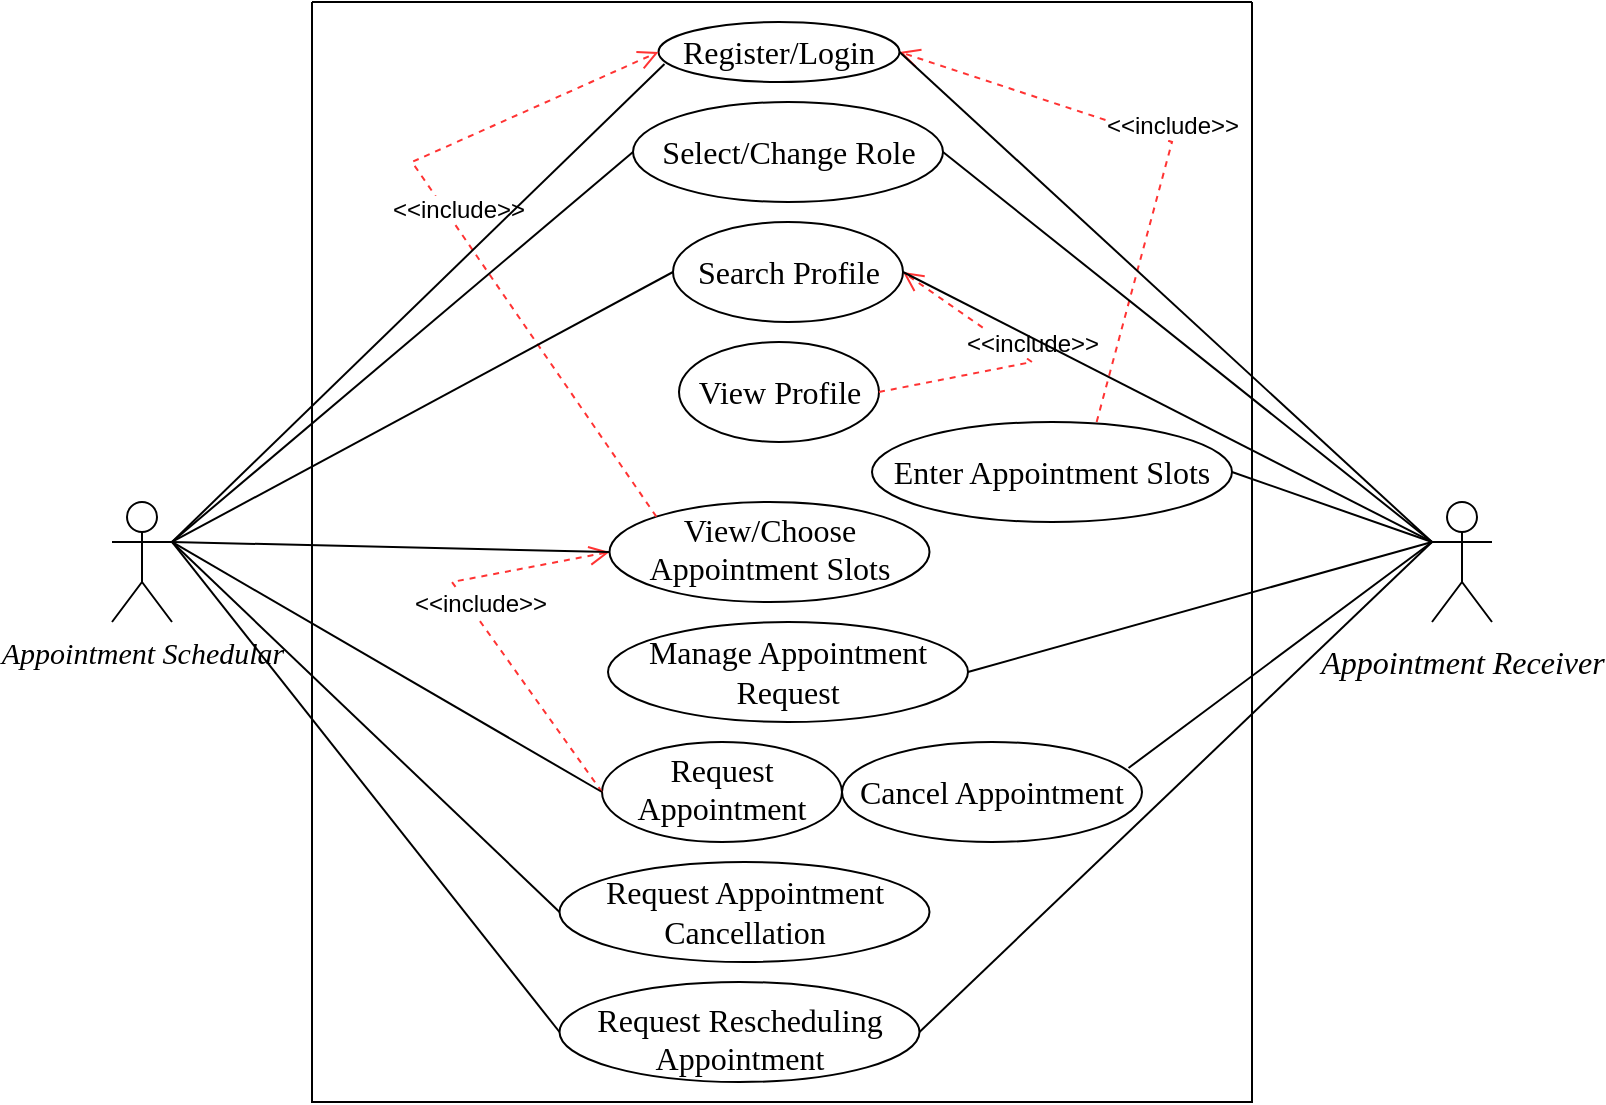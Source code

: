 <mxfile version="20.5.3" type="github">
  <diagram id="lvOmDgzRvjtnipGTjZTB" name="Page-1">
    <mxGraphModel dx="1038" dy="564" grid="1" gridSize="10" guides="1" tooltips="1" connect="1" arrows="1" fold="1" page="1" pageScale="1" pageWidth="850" pageHeight="1100" math="0" shadow="0">
      <root>
        <mxCell id="0" />
        <mxCell id="1" parent="0" />
        <mxCell id="_REt8d7B9zjdkL0efPJs-1" value="Appointment Schedular" style="shape=umlActor;verticalLabelPosition=bottom;verticalAlign=top;outlineConnect=0;fontFamily=Times New Roman;html=1;fontSize=15;horizontal=1;fontStyle=2" parent="1" vertex="1">
          <mxGeometry x="90" y="300" width="30" height="60" as="geometry" />
        </mxCell>
        <mxCell id="_REt8d7B9zjdkL0efPJs-2" value="" style="swimlane;startSize=0;" parent="1" vertex="1">
          <mxGeometry x="190" y="50" width="470" height="550" as="geometry">
            <mxRectangle x="170" y="60" width="50" height="40" as="alternateBounds" />
          </mxGeometry>
        </mxCell>
        <mxCell id="_REt8d7B9zjdkL0efPJs-4" value="&lt;div&gt;Search Profile&lt;/div&gt;" style="ellipse;whiteSpace=wrap;html=1;fontFamily=Times New Roman;fontSize=16;" parent="_REt8d7B9zjdkL0efPJs-2" vertex="1">
          <mxGeometry x="180.5" y="110" width="115" height="50" as="geometry" />
        </mxCell>
        <mxCell id="_REt8d7B9zjdkL0efPJs-6" value="&lt;div&gt;View Profile&lt;/div&gt;" style="ellipse;whiteSpace=wrap;html=1;fontFamily=Times New Roman;fontSize=16;verticalAlign=middle;" parent="_REt8d7B9zjdkL0efPJs-2" vertex="1">
          <mxGeometry x="183.5" y="170" width="100" height="50" as="geometry" />
        </mxCell>
        <mxCell id="_REt8d7B9zjdkL0efPJs-9" value="Request Rescheduling Appointment" style="ellipse;whiteSpace=wrap;html=1;fontFamily=Times New Roman;fontSize=16;verticalAlign=bottom;" parent="_REt8d7B9zjdkL0efPJs-2" vertex="1">
          <mxGeometry x="123.75" y="490" width="180" height="50" as="geometry" />
        </mxCell>
        <mxCell id="_REt8d7B9zjdkL0efPJs-10" value="Request Appointment Cancellation" style="ellipse;whiteSpace=wrap;html=1;fontFamily=Times New Roman;fontSize=16;" parent="_REt8d7B9zjdkL0efPJs-2" vertex="1">
          <mxGeometry x="123.75" y="430" width="185" height="50" as="geometry" />
        </mxCell>
        <mxCell id="_REt8d7B9zjdkL0efPJs-11" value="Enter Appointment Slots" style="ellipse;whiteSpace=wrap;html=1;fontFamily=Times New Roman;fontSize=16;verticalAlign=middle;" parent="_REt8d7B9zjdkL0efPJs-2" vertex="1">
          <mxGeometry x="280" y="210" width="180" height="50" as="geometry" />
        </mxCell>
        <mxCell id="_REt8d7B9zjdkL0efPJs-12" value="Register/Login" style="ellipse;whiteSpace=wrap;html=1;fontFamily=Times New Roman;fontSize=16;verticalAlign=middle;spacing=0;" parent="_REt8d7B9zjdkL0efPJs-2" vertex="1">
          <mxGeometry x="173.25" y="10" width="120.5" height="30" as="geometry" />
        </mxCell>
        <mxCell id="eb6TFfp-bG-CCK0Az0Hd-1" value="&amp;lt;&amp;lt;include&amp;gt;&amp;gt;" style="verticalAlign=bottom;endArrow=open;dashed=1;endSize=8;rounded=0;fontSize=12;entryX=1;entryY=0.5;entryDx=0;entryDy=0;fontColor=#000000;labelBorderColor=none;html=1;strokeColor=#FF3333;exitX=1;exitY=0.5;exitDx=0;exitDy=0;" parent="_REt8d7B9zjdkL0efPJs-2" source="_REt8d7B9zjdkL0efPJs-6" target="_REt8d7B9zjdkL0efPJs-4" edge="1">
          <mxGeometry relative="1" as="geometry">
            <mxPoint x="255" y="115" as="sourcePoint" />
            <mxPoint x="155" y="265" as="targetPoint" />
            <Array as="points">
              <mxPoint x="360" y="180" />
            </Array>
          </mxGeometry>
        </mxCell>
        <mxCell id="_REt8d7B9zjdkL0efPJs-5" value="View/Choose Appointment Slots" style="ellipse;whiteSpace=wrap;html=1;fontFamily=Times New Roman;fontSize=16;verticalAlign=top;spacing=0;" parent="_REt8d7B9zjdkL0efPJs-2" vertex="1">
          <mxGeometry x="148.75" y="250" width="160" height="50" as="geometry" />
        </mxCell>
        <mxCell id="_REt8d7B9zjdkL0efPJs-8" value="Request Appointment" style="ellipse;whiteSpace=wrap;html=1;fontFamily=Times New Roman;fontSize=16;verticalAlign=top;spacing=0;" parent="_REt8d7B9zjdkL0efPJs-2" vertex="1">
          <mxGeometry x="145" y="370" width="120" height="50" as="geometry" />
        </mxCell>
        <mxCell id="eb6TFfp-bG-CCK0Az0Hd-5" value="Cancel Appointment" style="ellipse;whiteSpace=wrap;html=1;fontFamily=Times New Roman;fontSize=16;verticalAlign=middle;" parent="_REt8d7B9zjdkL0efPJs-2" vertex="1">
          <mxGeometry x="265" y="370" width="150" height="50" as="geometry" />
        </mxCell>
        <mxCell id="39TF0AT_lqtiL9UudRA2-2" value="&amp;lt;&amp;lt;include&amp;gt;&amp;gt;" style="verticalAlign=bottom;endArrow=open;dashed=1;endSize=8;rounded=0;fontSize=12;entryX=1;entryY=0.5;entryDx=0;entryDy=0;fontColor=#000000;labelBorderColor=none;html=1;strokeColor=#FF3333;exitX=0.624;exitY=0;exitDx=0;exitDy=0;exitPerimeter=0;" parent="_REt8d7B9zjdkL0efPJs-2" source="_REt8d7B9zjdkL0efPJs-11" target="_REt8d7B9zjdkL0efPJs-12" edge="1">
          <mxGeometry relative="1" as="geometry">
            <mxPoint x="25" y="145" as="sourcePoint" />
            <mxPoint x="25" y="70" as="targetPoint" />
            <Array as="points">
              <mxPoint x="430" y="70" />
            </Array>
          </mxGeometry>
        </mxCell>
        <mxCell id="39TF0AT_lqtiL9UudRA2-4" value="&amp;lt;&amp;lt;include&amp;gt;&amp;gt;" style="verticalAlign=bottom;endArrow=open;dashed=1;endSize=8;rounded=0;fontSize=12;entryX=0;entryY=0.5;entryDx=0;entryDy=0;fontColor=#000000;labelBorderColor=none;html=1;strokeColor=#FF3333;exitX=0;exitY=0;exitDx=0;exitDy=0;" parent="_REt8d7B9zjdkL0efPJs-2" source="_REt8d7B9zjdkL0efPJs-5" target="_REt8d7B9zjdkL0efPJs-12" edge="1">
          <mxGeometry relative="1" as="geometry">
            <mxPoint x="10" y="260" as="sourcePoint" />
            <mxPoint x="13" y="190" as="targetPoint" />
            <Array as="points">
              <mxPoint x="50" y="80" />
            </Array>
          </mxGeometry>
        </mxCell>
        <mxCell id="39TF0AT_lqtiL9UudRA2-5" value="&amp;lt;&amp;lt;include&amp;gt;&amp;gt;" style="verticalAlign=bottom;endArrow=open;dashed=1;endSize=8;rounded=0;fontSize=12;entryX=0;entryY=0.5;entryDx=0;entryDy=0;fontColor=#000000;labelBorderColor=none;html=1;strokeColor=#FF3333;exitX=0;exitY=0.5;exitDx=0;exitDy=0;" parent="_REt8d7B9zjdkL0efPJs-2" source="_REt8d7B9zjdkL0efPJs-8" target="_REt8d7B9zjdkL0efPJs-5" edge="1">
          <mxGeometry relative="1" as="geometry">
            <mxPoint x="20" y="295" as="sourcePoint" />
            <mxPoint x="23" y="225" as="targetPoint" />
            <Array as="points">
              <mxPoint x="70" y="290" />
            </Array>
          </mxGeometry>
        </mxCell>
        <mxCell id="03ECuuHb7yugv9BrIzod-2" value="&lt;div&gt;Select/Change Role&lt;br&gt;&lt;/div&gt;" style="ellipse;whiteSpace=wrap;html=1;fontFamily=Times New Roman;fontSize=16;verticalAlign=middle;" parent="_REt8d7B9zjdkL0efPJs-2" vertex="1">
          <mxGeometry x="160.5" y="50" width="155" height="50" as="geometry" />
        </mxCell>
        <mxCell id="-hGEcgP5tRJAI1TSPwoL-1" value="Manage Appointment Request" style="ellipse;whiteSpace=wrap;html=1;fontFamily=Times New Roman;fontSize=16;verticalAlign=middle;" vertex="1" parent="_REt8d7B9zjdkL0efPJs-2">
          <mxGeometry x="148" y="310" width="180" height="50" as="geometry" />
        </mxCell>
        <mxCell id="_REt8d7B9zjdkL0efPJs-14" value="&lt;div&gt;Appointment Receiver&lt;/div&gt;&lt;div&gt;&lt;br&gt;&lt;/div&gt;" style="shape=umlActor;verticalLabelPosition=bottom;verticalAlign=middle;html=1;fontFamily=Times New Roman;fontSize=16;horizontal=1;fontStyle=2" parent="1" vertex="1">
          <mxGeometry x="750" y="300" width="30" height="60" as="geometry" />
        </mxCell>
        <mxCell id="_REt8d7B9zjdkL0efPJs-15" value="" style="endArrow=none;html=1;rounded=0;fontFamily=Times New Roman;fontSize=15;fontColor=#FF3333;exitX=1;exitY=0.5;exitDx=0;exitDy=0;entryX=0;entryY=0.333;entryDx=0;entryDy=0;entryPerimeter=0;" parent="1" source="_REt8d7B9zjdkL0efPJs-12" target="_REt8d7B9zjdkL0efPJs-14" edge="1">
          <mxGeometry width="50" height="50" relative="1" as="geometry">
            <mxPoint x="463" y="145" as="sourcePoint" />
            <mxPoint x="600" y="400" as="targetPoint" />
          </mxGeometry>
        </mxCell>
        <mxCell id="_REt8d7B9zjdkL0efPJs-16" value="" style="endArrow=none;html=1;rounded=0;fontFamily=Times New Roman;fontSize=15;fontColor=#FF3333;entryX=1;entryY=0.333;entryDx=0;entryDy=0;entryPerimeter=0;exitX=0;exitY=0.5;exitDx=0;exitDy=0;" parent="1" source="_REt8d7B9zjdkL0efPJs-8" target="_REt8d7B9zjdkL0efPJs-1" edge="1">
          <mxGeometry width="50" height="50" relative="1" as="geometry">
            <mxPoint x="270" y="440" as="sourcePoint" />
            <mxPoint x="320" y="390" as="targetPoint" />
          </mxGeometry>
        </mxCell>
        <mxCell id="_REt8d7B9zjdkL0efPJs-18" value="" style="endArrow=none;html=1;rounded=0;fontFamily=Times New Roman;fontSize=15;fontColor=#FF3333;exitX=1;exitY=0.333;exitDx=0;exitDy=0;exitPerimeter=0;entryX=0;entryY=0.5;entryDx=0;entryDy=0;" parent="1" source="_REt8d7B9zjdkL0efPJs-1" target="_REt8d7B9zjdkL0efPJs-4" edge="1">
          <mxGeometry width="50" height="50" relative="1" as="geometry">
            <mxPoint x="290" y="290" as="sourcePoint" />
            <mxPoint x="340" y="240" as="targetPoint" />
          </mxGeometry>
        </mxCell>
        <mxCell id="_REt8d7B9zjdkL0efPJs-19" value="" style="endArrow=none;html=1;rounded=0;fontFamily=Times New Roman;fontSize=15;fontColor=#FF3333;entryX=0;entryY=0.333;entryDx=0;entryDy=0;entryPerimeter=0;exitX=1;exitY=0.5;exitDx=0;exitDy=0;" parent="1" source="_REt8d7B9zjdkL0efPJs-4" target="_REt8d7B9zjdkL0efPJs-14" edge="1">
          <mxGeometry width="50" height="50" relative="1" as="geometry">
            <mxPoint x="470" y="260" as="sourcePoint" />
            <mxPoint x="520" y="210" as="targetPoint" />
          </mxGeometry>
        </mxCell>
        <mxCell id="_REt8d7B9zjdkL0efPJs-22" value="" style="endArrow=none;html=1;rounded=0;fontFamily=Times New Roman;fontSize=15;fontColor=#FF3333;exitX=1;exitY=0.333;exitDx=0;exitDy=0;exitPerimeter=0;entryX=0;entryY=0.5;entryDx=0;entryDy=0;" parent="1" source="_REt8d7B9zjdkL0efPJs-1" target="_REt8d7B9zjdkL0efPJs-5" edge="1">
          <mxGeometry width="50" height="50" relative="1" as="geometry">
            <mxPoint x="360" y="390" as="sourcePoint" />
            <mxPoint x="310" y="375" as="targetPoint" />
          </mxGeometry>
        </mxCell>
        <mxCell id="_REt8d7B9zjdkL0efPJs-23" value="" style="endArrow=none;html=1;rounded=0;fontFamily=Times New Roman;fontSize=15;fontColor=#FF3333;exitX=1;exitY=0.333;exitDx=0;exitDy=0;exitPerimeter=0;entryX=0;entryY=0.5;entryDx=0;entryDy=0;" parent="1" source="_REt8d7B9zjdkL0efPJs-1" target="_REt8d7B9zjdkL0efPJs-9" edge="1">
          <mxGeometry width="50" height="50" relative="1" as="geometry">
            <mxPoint x="360" y="390" as="sourcePoint" />
            <mxPoint x="410" y="340" as="targetPoint" />
          </mxGeometry>
        </mxCell>
        <mxCell id="_REt8d7B9zjdkL0efPJs-24" value="" style="endArrow=none;html=1;rounded=0;fontFamily=Times New Roman;fontSize=15;fontColor=#FF3333;exitX=1;exitY=0.5;exitDx=0;exitDy=0;entryX=0;entryY=0.333;entryDx=0;entryDy=0;entryPerimeter=0;" parent="1" source="_REt8d7B9zjdkL0efPJs-9" target="_REt8d7B9zjdkL0efPJs-14" edge="1">
          <mxGeometry width="50" height="50" relative="1" as="geometry">
            <mxPoint x="500" y="290" as="sourcePoint" />
            <mxPoint x="780" y="270" as="targetPoint" />
          </mxGeometry>
        </mxCell>
        <mxCell id="_REt8d7B9zjdkL0efPJs-25" value="" style="endArrow=none;html=1;rounded=0;fontFamily=Times New Roman;fontSize=15;fontColor=#FF3333;exitX=0;exitY=0.5;exitDx=0;exitDy=0;entryX=1;entryY=0.333;entryDx=0;entryDy=0;entryPerimeter=0;" parent="1" source="_REt8d7B9zjdkL0efPJs-10" target="_REt8d7B9zjdkL0efPJs-1" edge="1">
          <mxGeometry width="50" height="50" relative="1" as="geometry">
            <mxPoint x="360" y="390" as="sourcePoint" />
            <mxPoint x="410" y="340" as="targetPoint" />
          </mxGeometry>
        </mxCell>
        <mxCell id="_REt8d7B9zjdkL0efPJs-26" value="" style="endArrow=none;html=1;rounded=0;fontFamily=Times New Roman;fontSize=15;fontColor=#FF3333;entryX=0;entryY=0.333;entryDx=0;entryDy=0;entryPerimeter=0;exitX=1;exitY=0.5;exitDx=0;exitDy=0;" parent="1" source="_REt8d7B9zjdkL0efPJs-11" target="_REt8d7B9zjdkL0efPJs-14" edge="1">
          <mxGeometry width="50" height="50" relative="1" as="geometry">
            <mxPoint x="360" y="390" as="sourcePoint" />
            <mxPoint x="410" y="340" as="targetPoint" />
          </mxGeometry>
        </mxCell>
        <mxCell id="_REt8d7B9zjdkL0efPJs-27" value="" style="endArrow=none;html=1;rounded=0;fontFamily=Times New Roman;fontSize=15;fontColor=#FF3333;exitX=1;exitY=0.333;exitDx=0;exitDy=0;exitPerimeter=0;entryX=0.025;entryY=0.7;entryDx=0;entryDy=0;entryPerimeter=0;" parent="1" source="_REt8d7B9zjdkL0efPJs-1" target="_REt8d7B9zjdkL0efPJs-12" edge="1">
          <mxGeometry width="50" height="50" relative="1" as="geometry">
            <mxPoint x="360" y="390" as="sourcePoint" />
            <mxPoint x="410" y="340" as="targetPoint" />
          </mxGeometry>
        </mxCell>
        <mxCell id="eb6TFfp-bG-CCK0Az0Hd-6" value="" style="endArrow=none;html=1;rounded=0;labelBorderColor=none;strokeColor=#000000;fontSize=12;fontColor=#000000;entryX=0.955;entryY=0.26;entryDx=0;entryDy=0;exitX=0;exitY=0.333;exitDx=0;exitDy=0;exitPerimeter=0;entryPerimeter=0;" parent="1" source="_REt8d7B9zjdkL0efPJs-14" target="eb6TFfp-bG-CCK0Az0Hd-5" edge="1">
          <mxGeometry width="50" height="50" relative="1" as="geometry">
            <mxPoint x="690" y="360" as="sourcePoint" />
            <mxPoint x="330" y="380" as="targetPoint" />
          </mxGeometry>
        </mxCell>
        <mxCell id="03ECuuHb7yugv9BrIzod-3" value="" style="endArrow=none;html=1;rounded=0;fontFamily=Times New Roman;fontSize=15;fontColor=#FF3333;entryX=1;entryY=0.333;entryDx=0;entryDy=0;entryPerimeter=0;exitX=0;exitY=0.5;exitDx=0;exitDy=0;" parent="1" source="03ECuuHb7yugv9BrIzod-2" target="_REt8d7B9zjdkL0efPJs-1" edge="1">
          <mxGeometry width="50" height="50" relative="1" as="geometry">
            <mxPoint x="360.5" y="445" as="sourcePoint" />
            <mxPoint x="140" y="380" as="targetPoint" />
          </mxGeometry>
        </mxCell>
        <mxCell id="03ECuuHb7yugv9BrIzod-4" value="" style="endArrow=none;html=1;rounded=0;fontFamily=Times New Roman;fontSize=15;fontColor=#FF3333;entryX=1;entryY=0.5;entryDx=0;entryDy=0;exitX=0;exitY=0.333;exitDx=0;exitDy=0;exitPerimeter=0;" parent="1" source="_REt8d7B9zjdkL0efPJs-14" target="03ECuuHb7yugv9BrIzod-2" edge="1">
          <mxGeometry width="50" height="50" relative="1" as="geometry">
            <mxPoint x="370.5" y="455" as="sourcePoint" />
            <mxPoint x="150" y="390" as="targetPoint" />
          </mxGeometry>
        </mxCell>
        <mxCell id="-hGEcgP5tRJAI1TSPwoL-2" value="" style="endArrow=none;html=1;rounded=0;entryX=0;entryY=0.333;entryDx=0;entryDy=0;entryPerimeter=0;exitX=1;exitY=0.5;exitDx=0;exitDy=0;" edge="1" parent="1" source="-hGEcgP5tRJAI1TSPwoL-1" target="_REt8d7B9zjdkL0efPJs-14">
          <mxGeometry width="50" height="50" relative="1" as="geometry">
            <mxPoint x="530" y="410" as="sourcePoint" />
            <mxPoint x="580" y="360" as="targetPoint" />
          </mxGeometry>
        </mxCell>
      </root>
    </mxGraphModel>
  </diagram>
</mxfile>

